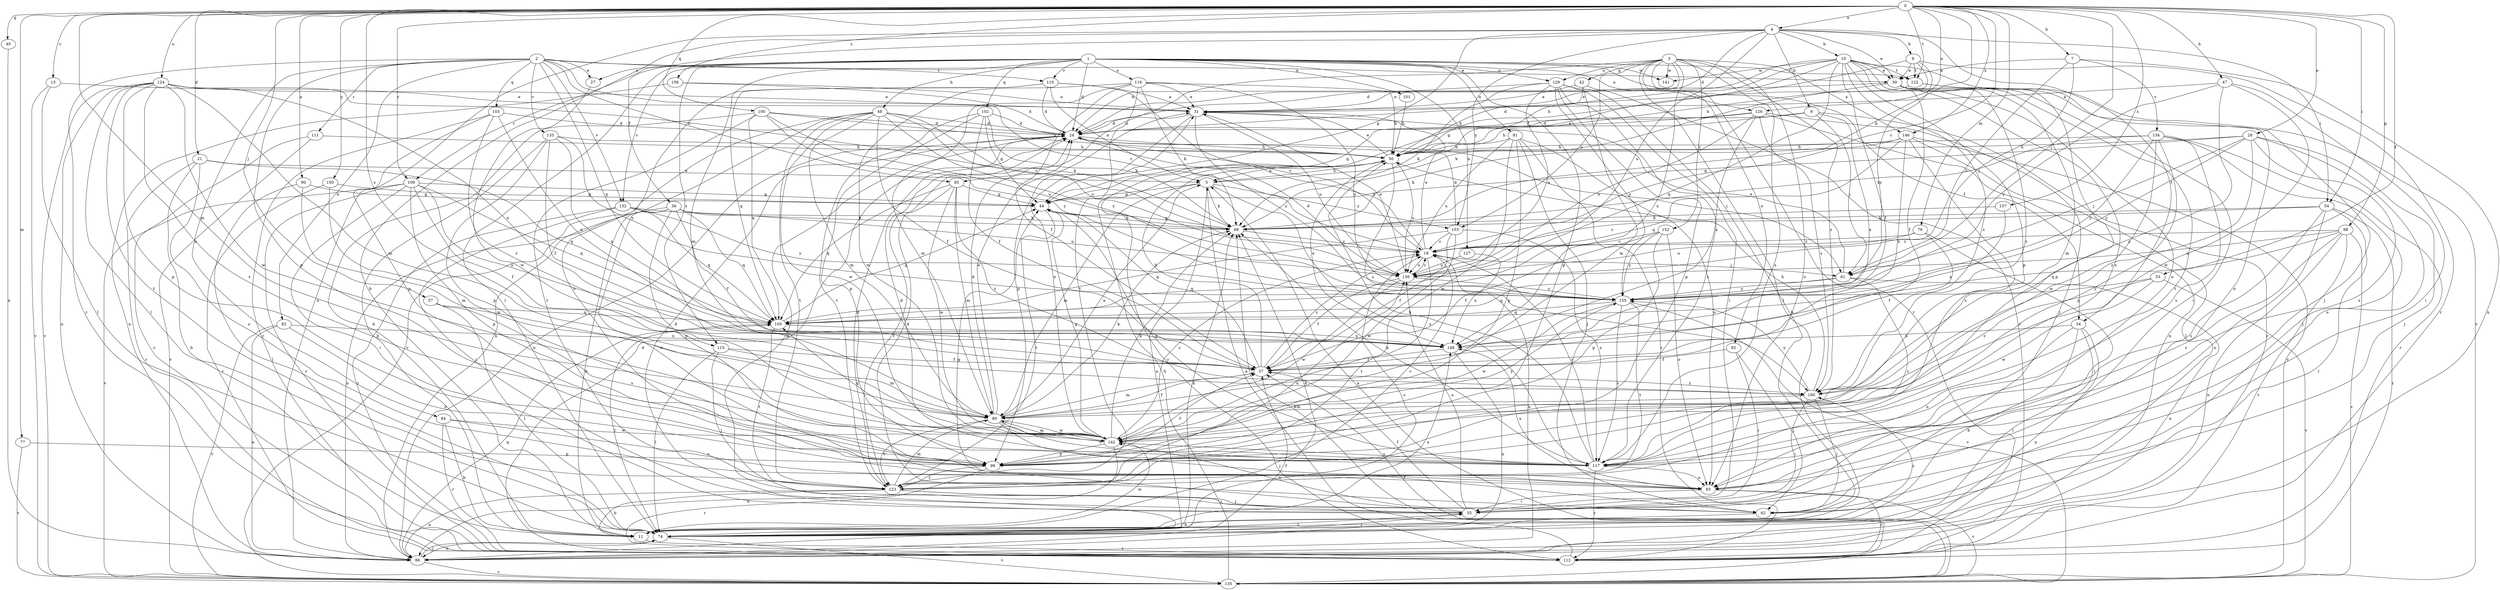 strict digraph  {
0;
1;
2;
3;
4;
5;
7;
8;
9;
10;
11;
13;
18;
21;
24;
26;
27;
30;
31;
33;
34;
36;
37;
40;
42;
44;
47;
48;
50;
54;
55;
57;
61;
62;
68;
74;
76;
77;
80;
81;
82;
84;
85;
86;
90;
92;
93;
98;
99;
100;
101;
102;
103;
105;
109;
110;
111;
112;
115;
116;
117;
122;
123;
124;
126;
127;
129;
130;
132;
133;
134;
135;
141;
142;
146;
148;
150;
152;
153;
155;
157;
158;
160;
0 -> 4  [label=a];
0 -> 7  [label=b];
0 -> 13  [label=c];
0 -> 18  [label=c];
0 -> 21  [label=d];
0 -> 26  [label=e];
0 -> 33  [label=f];
0 -> 40  [label=g];
0 -> 47  [label=h];
0 -> 54  [label=i];
0 -> 57  [label=j];
0 -> 61  [label=j];
0 -> 68  [label=k];
0 -> 76  [label=m];
0 -> 77  [label=m];
0 -> 80  [label=m];
0 -> 90  [label=o];
0 -> 98  [label=p];
0 -> 100  [label=q];
0 -> 109  [label=r];
0 -> 115  [label=s];
0 -> 122  [label=t];
0 -> 124  [label=u];
0 -> 126  [label=u];
0 -> 146  [label=x];
0 -> 150  [label=y];
0 -> 157  [label=z];
0 -> 158  [label=z];
1 -> 24  [label=d];
1 -> 27  [label=e];
1 -> 34  [label=f];
1 -> 48  [label=h];
1 -> 74  [label=l];
1 -> 80  [label=m];
1 -> 81  [label=n];
1 -> 99  [label=p];
1 -> 101  [label=q];
1 -> 102  [label=q];
1 -> 109  [label=r];
1 -> 110  [label=r];
1 -> 115  [label=s];
1 -> 116  [label=s];
1 -> 122  [label=t];
1 -> 126  [label=u];
1 -> 127  [label=u];
1 -> 129  [label=u];
1 -> 132  [label=v];
1 -> 141  [label=w];
2 -> 18  [label=c];
2 -> 27  [label=e];
2 -> 30  [label=e];
2 -> 82  [label=n];
2 -> 84  [label=n];
2 -> 85  [label=n];
2 -> 99  [label=p];
2 -> 103  [label=q];
2 -> 105  [label=q];
2 -> 110  [label=r];
2 -> 111  [label=r];
2 -> 112  [label=r];
2 -> 132  [label=v];
2 -> 133  [label=v];
3 -> 24  [label=d];
3 -> 42  [label=g];
3 -> 74  [label=l];
3 -> 85  [label=n];
3 -> 92  [label=o];
3 -> 93  [label=o];
3 -> 112  [label=r];
3 -> 117  [label=s];
3 -> 129  [label=u];
3 -> 141  [label=w];
3 -> 146  [label=x];
3 -> 148  [label=x];
3 -> 152  [label=y];
3 -> 153  [label=y];
3 -> 160  [label=z];
4 -> 8  [label=b];
4 -> 9  [label=b];
4 -> 10  [label=b];
4 -> 11  [label=b];
4 -> 24  [label=d];
4 -> 30  [label=e];
4 -> 34  [label=f];
4 -> 36  [label=f];
4 -> 44  [label=g];
4 -> 54  [label=i];
4 -> 86  [label=n];
4 -> 130  [label=u];
4 -> 153  [label=y];
5 -> 44  [label=g];
5 -> 50  [label=h];
5 -> 68  [label=k];
5 -> 80  [label=m];
5 -> 86  [label=n];
5 -> 117  [label=s];
5 -> 153  [label=y];
7 -> 30  [label=e];
7 -> 61  [label=j];
7 -> 86  [label=n];
7 -> 130  [label=u];
7 -> 134  [label=v];
8 -> 30  [label=e];
8 -> 44  [label=g];
8 -> 50  [label=h];
8 -> 112  [label=r];
8 -> 122  [label=t];
8 -> 155  [label=y];
9 -> 24  [label=d];
9 -> 50  [label=h];
9 -> 61  [label=j];
9 -> 112  [label=r];
9 -> 148  [label=x];
10 -> 5  [label=a];
10 -> 24  [label=d];
10 -> 30  [label=e];
10 -> 37  [label=f];
10 -> 50  [label=h];
10 -> 93  [label=o];
10 -> 99  [label=p];
10 -> 105  [label=q];
10 -> 117  [label=s];
10 -> 122  [label=t];
10 -> 135  [label=v];
10 -> 141  [label=w];
10 -> 160  [label=z];
11 -> 68  [label=k];
11 -> 112  [label=r];
11 -> 142  [label=w];
11 -> 148  [label=x];
11 -> 160  [label=z];
13 -> 31  [label=e];
13 -> 74  [label=l];
13 -> 135  [label=v];
18 -> 24  [label=d];
18 -> 31  [label=e];
18 -> 61  [label=j];
18 -> 86  [label=n];
18 -> 123  [label=t];
18 -> 130  [label=u];
21 -> 5  [label=a];
21 -> 11  [label=b];
21 -> 93  [label=o];
21 -> 105  [label=q];
21 -> 112  [label=r];
24 -> 50  [label=h];
24 -> 61  [label=j];
24 -> 86  [label=n];
26 -> 44  [label=g];
26 -> 50  [label=h];
26 -> 61  [label=j];
26 -> 62  [label=j];
26 -> 93  [label=o];
26 -> 117  [label=s];
26 -> 155  [label=y];
26 -> 160  [label=z];
27 -> 142  [label=w];
30 -> 31  [label=e];
30 -> 37  [label=f];
30 -> 55  [label=i];
30 -> 62  [label=j];
30 -> 68  [label=k];
30 -> 80  [label=m];
30 -> 123  [label=t];
30 -> 160  [label=z];
31 -> 24  [label=d];
31 -> 99  [label=p];
31 -> 130  [label=u];
31 -> 155  [label=y];
33 -> 135  [label=v];
33 -> 142  [label=w];
33 -> 155  [label=y];
33 -> 160  [label=z];
34 -> 11  [label=b];
34 -> 74  [label=l];
34 -> 86  [label=n];
34 -> 93  [label=o];
34 -> 148  [label=x];
36 -> 11  [label=b];
36 -> 37  [label=f];
36 -> 68  [label=k];
36 -> 86  [label=n];
36 -> 93  [label=o];
36 -> 99  [label=p];
36 -> 105  [label=q];
36 -> 130  [label=u];
37 -> 18  [label=c];
37 -> 44  [label=g];
37 -> 50  [label=h];
37 -> 80  [label=m];
37 -> 160  [label=z];
40 -> 86  [label=n];
42 -> 31  [label=e];
42 -> 50  [label=h];
42 -> 80  [label=m];
42 -> 112  [label=r];
44 -> 68  [label=k];
44 -> 123  [label=t];
47 -> 31  [label=e];
47 -> 55  [label=i];
47 -> 142  [label=w];
47 -> 155  [label=y];
47 -> 160  [label=z];
48 -> 24  [label=d];
48 -> 37  [label=f];
48 -> 68  [label=k];
48 -> 80  [label=m];
48 -> 86  [label=n];
48 -> 123  [label=t];
48 -> 130  [label=u];
48 -> 135  [label=v];
48 -> 142  [label=w];
48 -> 155  [label=y];
50 -> 5  [label=a];
50 -> 31  [label=e];
50 -> 112  [label=r];
50 -> 130  [label=u];
50 -> 148  [label=x];
50 -> 160  [label=z];
54 -> 18  [label=c];
54 -> 68  [label=k];
54 -> 74  [label=l];
54 -> 93  [label=o];
54 -> 112  [label=r];
54 -> 117  [label=s];
55 -> 24  [label=d];
55 -> 37  [label=f];
55 -> 44  [label=g];
55 -> 74  [label=l];
55 -> 130  [label=u];
55 -> 142  [label=w];
57 -> 74  [label=l];
57 -> 105  [label=q];
57 -> 117  [label=s];
61 -> 31  [label=e];
61 -> 86  [label=n];
61 -> 105  [label=q];
61 -> 117  [label=s];
61 -> 155  [label=y];
62 -> 11  [label=b];
62 -> 24  [label=d];
68 -> 18  [label=c];
68 -> 44  [label=g];
74 -> 18  [label=c];
74 -> 24  [label=d];
74 -> 55  [label=i];
74 -> 68  [label=k];
74 -> 86  [label=n];
74 -> 135  [label=v];
76 -> 18  [label=c];
76 -> 37  [label=f];
76 -> 55  [label=i];
76 -> 130  [label=u];
77 -> 99  [label=p];
77 -> 135  [label=v];
80 -> 5  [label=a];
80 -> 24  [label=d];
80 -> 31  [label=e];
80 -> 37  [label=f];
80 -> 62  [label=j];
80 -> 68  [label=k];
80 -> 117  [label=s];
80 -> 123  [label=t];
80 -> 142  [label=w];
81 -> 50  [label=h];
81 -> 62  [label=j];
81 -> 93  [label=o];
81 -> 99  [label=p];
81 -> 112  [label=r];
81 -> 130  [label=u];
81 -> 142  [label=w];
82 -> 86  [label=n];
82 -> 93  [label=o];
82 -> 135  [label=v];
82 -> 148  [label=x];
84 -> 11  [label=b];
84 -> 93  [label=o];
84 -> 112  [label=r];
84 -> 142  [label=w];
85 -> 44  [label=g];
85 -> 80  [label=m];
85 -> 105  [label=q];
85 -> 123  [label=t];
85 -> 142  [label=w];
85 -> 160  [label=z];
86 -> 37  [label=f];
86 -> 74  [label=l];
86 -> 105  [label=q];
86 -> 135  [label=v];
90 -> 44  [label=g];
90 -> 74  [label=l];
90 -> 80  [label=m];
92 -> 37  [label=f];
92 -> 55  [label=i];
92 -> 62  [label=j];
93 -> 55  [label=i];
93 -> 112  [label=r];
93 -> 135  [label=v];
93 -> 148  [label=x];
98 -> 18  [label=c];
98 -> 86  [label=n];
98 -> 105  [label=q];
98 -> 112  [label=r];
98 -> 117  [label=s];
98 -> 130  [label=u];
98 -> 135  [label=v];
99 -> 37  [label=f];
99 -> 112  [label=r];
99 -> 123  [label=t];
100 -> 11  [label=b];
100 -> 24  [label=d];
100 -> 50  [label=h];
100 -> 105  [label=q];
100 -> 123  [label=t];
100 -> 130  [label=u];
100 -> 155  [label=y];
101 -> 50  [label=h];
102 -> 24  [label=d];
102 -> 37  [label=f];
102 -> 44  [label=g];
102 -> 68  [label=k];
102 -> 99  [label=p];
102 -> 123  [label=t];
103 -> 24  [label=d];
103 -> 99  [label=p];
103 -> 112  [label=r];
103 -> 148  [label=x];
103 -> 160  [label=z];
105 -> 44  [label=g];
105 -> 74  [label=l];
105 -> 123  [label=t];
105 -> 148  [label=x];
109 -> 37  [label=f];
109 -> 44  [label=g];
109 -> 55  [label=i];
109 -> 99  [label=p];
109 -> 105  [label=q];
109 -> 112  [label=r];
109 -> 135  [label=v];
109 -> 148  [label=x];
110 -> 5  [label=a];
110 -> 18  [label=c];
110 -> 24  [label=d];
110 -> 31  [label=e];
110 -> 93  [label=o];
110 -> 105  [label=q];
111 -> 50  [label=h];
111 -> 112  [label=r];
111 -> 135  [label=v];
112 -> 5  [label=a];
112 -> 24  [label=d];
115 -> 37  [label=f];
115 -> 62  [label=j];
115 -> 74  [label=l];
115 -> 80  [label=m];
116 -> 31  [label=e];
116 -> 37  [label=f];
116 -> 50  [label=h];
116 -> 68  [label=k];
116 -> 80  [label=m];
116 -> 123  [label=t];
116 -> 142  [label=w];
116 -> 155  [label=y];
117 -> 18  [label=c];
117 -> 24  [label=d];
117 -> 44  [label=g];
117 -> 50  [label=h];
117 -> 68  [label=k];
117 -> 93  [label=o];
117 -> 112  [label=r];
122 -> 24  [label=d];
122 -> 93  [label=o];
122 -> 99  [label=p];
123 -> 11  [label=b];
123 -> 18  [label=c];
123 -> 24  [label=d];
123 -> 55  [label=i];
123 -> 62  [label=j];
123 -> 80  [label=m];
123 -> 86  [label=n];
123 -> 130  [label=u];
124 -> 18  [label=c];
124 -> 31  [label=e];
124 -> 74  [label=l];
124 -> 80  [label=m];
124 -> 86  [label=n];
124 -> 99  [label=p];
124 -> 117  [label=s];
124 -> 123  [label=t];
124 -> 135  [label=v];
124 -> 142  [label=w];
124 -> 148  [label=x];
126 -> 24  [label=d];
126 -> 44  [label=g];
126 -> 62  [label=j];
126 -> 86  [label=n];
126 -> 130  [label=u];
126 -> 148  [label=x];
126 -> 160  [label=z];
127 -> 130  [label=u];
127 -> 148  [label=x];
129 -> 11  [label=b];
129 -> 31  [label=e];
129 -> 55  [label=i];
129 -> 68  [label=k];
129 -> 99  [label=p];
129 -> 117  [label=s];
129 -> 130  [label=u];
129 -> 155  [label=y];
130 -> 18  [label=c];
130 -> 24  [label=d];
130 -> 31  [label=e];
130 -> 37  [label=f];
130 -> 142  [label=w];
130 -> 155  [label=y];
132 -> 55  [label=i];
132 -> 68  [label=k];
132 -> 105  [label=q];
132 -> 112  [label=r];
132 -> 155  [label=y];
133 -> 11  [label=b];
133 -> 37  [label=f];
133 -> 50  [label=h];
133 -> 99  [label=p];
133 -> 148  [label=x];
133 -> 155  [label=y];
134 -> 50  [label=h];
134 -> 62  [label=j];
134 -> 68  [label=k];
134 -> 99  [label=p];
134 -> 112  [label=r];
134 -> 117  [label=s];
134 -> 142  [label=w];
134 -> 155  [label=y];
135 -> 5  [label=a];
135 -> 37  [label=f];
135 -> 50  [label=h];
135 -> 68  [label=k];
142 -> 18  [label=c];
142 -> 31  [label=e];
142 -> 44  [label=g];
142 -> 68  [label=k];
142 -> 80  [label=m];
142 -> 86  [label=n];
142 -> 99  [label=p];
142 -> 105  [label=q];
142 -> 117  [label=s];
142 -> 155  [label=y];
146 -> 50  [label=h];
146 -> 68  [label=k];
146 -> 74  [label=l];
146 -> 105  [label=q];
146 -> 117  [label=s];
146 -> 135  [label=v];
146 -> 148  [label=x];
148 -> 37  [label=f];
148 -> 86  [label=n];
150 -> 44  [label=g];
150 -> 112  [label=r];
150 -> 142  [label=w];
152 -> 18  [label=c];
152 -> 37  [label=f];
152 -> 93  [label=o];
152 -> 99  [label=p];
152 -> 155  [label=y];
153 -> 18  [label=c];
153 -> 24  [label=d];
153 -> 37  [label=f];
153 -> 105  [label=q];
153 -> 117  [label=s];
153 -> 142  [label=w];
155 -> 105  [label=q];
155 -> 117  [label=s];
155 -> 123  [label=t];
155 -> 135  [label=v];
155 -> 142  [label=w];
157 -> 68  [label=k];
157 -> 148  [label=x];
158 -> 24  [label=d];
158 -> 31  [label=e];
158 -> 86  [label=n];
160 -> 50  [label=h];
160 -> 55  [label=i];
160 -> 62  [label=j];
160 -> 80  [label=m];
160 -> 155  [label=y];
}
